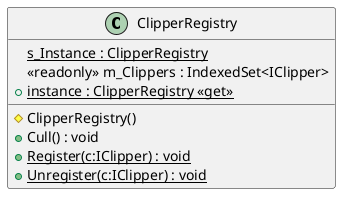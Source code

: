 @startuml
class ClipperRegistry {
    {static} s_Instance : ClipperRegistry
    <<readonly>> m_Clippers : IndexedSet<IClipper>
    # ClipperRegistry()
    + {static} instance : ClipperRegistry <<get>>
    + Cull() : void
    + {static} Register(c:IClipper) : void
    + {static} Unregister(c:IClipper) : void
}
@enduml
